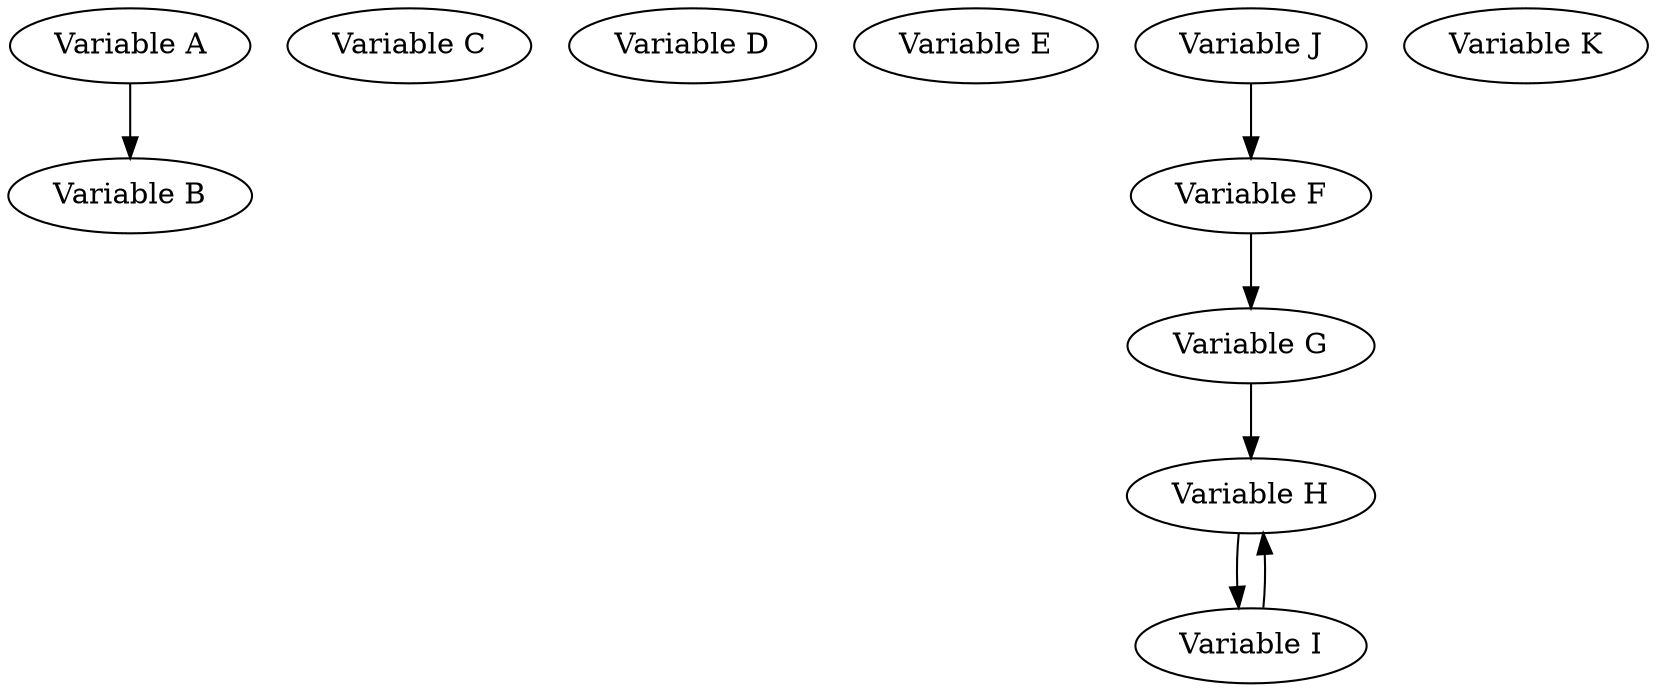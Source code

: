 // Causal DAG
digraph {
	A [label="Variable A"]
	B [label="Variable B"]
	C [label="Variable C"]
	D [label="Variable D"]
	E [label="Variable E"]
	F [label="Variable F"]
	G [label="Variable G"]
	H [label="Variable H"]
	I [label="Variable I"]
	J [label="Variable J"]
	K [label="Variable K"]
	A -> B
	F -> G
	G -> H
	H -> I
	I -> H
	J -> F
}
